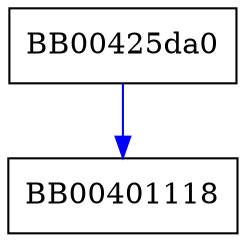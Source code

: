 digraph kem_cmp {
  node [shape="box"];
  graph [splines=ortho];
  BB00425da0 -> BB00401118 [color="blue"];
}